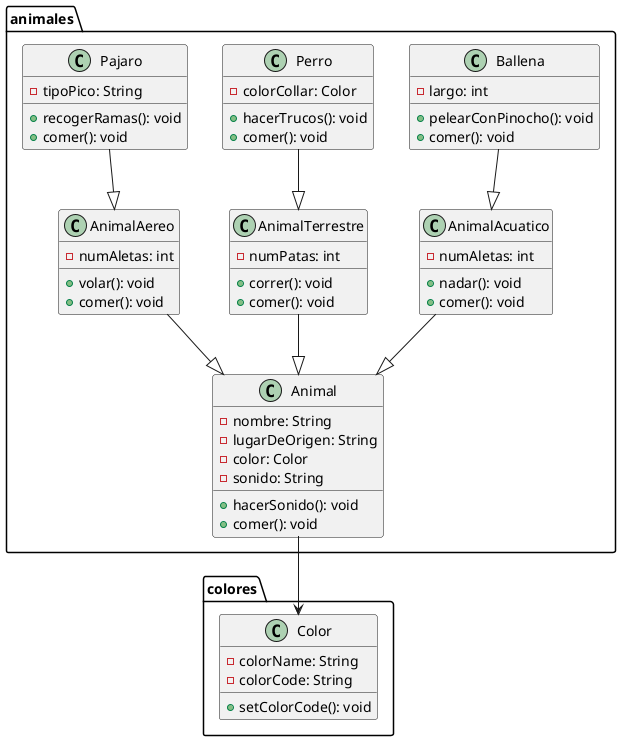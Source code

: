 @startuml

' Paquetes
package colores {
    class Color {
        -colorName: String
        -colorCode: String
        +setColorCode(): void
    }
}

package animales {
    class Animal {
        -nombre: String
        -lugarDeOrigen: String
        -color: Color
        -sonido: String
        +hacerSonido(): void
        +comer(): void
    }

    class AnimalAcuatico {
        -numAletas: int
        +nadar(): void
        +comer(): void
    }

    class AnimalTerrestre {
        -numPatas: int
        +correr(): void
        +comer(): void
    }

    class AnimalAereo {
        -numAletas: int
        +volar(): void
        +comer(): void
    }

    class Ballena {
        -largo: int
        +pelearConPinocho(): void
        +comer(): void
    }

    class Perro {
        -colorCollar: Color
        +hacerTrucos(): void
        +comer(): void
    }

    class Pajaro {
        -tipoPico: String
        +recogerRamas(): void
        +comer(): void
    }

    ' Relaciones de herencia
    AnimalAcuatico --|> Animal
    AnimalTerrestre --|> Animal
    AnimalAereo --|> Animal

    Ballena --|> AnimalAcuatico
    Perro --|> AnimalTerrestre
    Pajaro --|> AnimalAereo

    ' Asociación con clase Color (desde Animal únicamente)
    Animal --> colores.Color
}

@enduml
